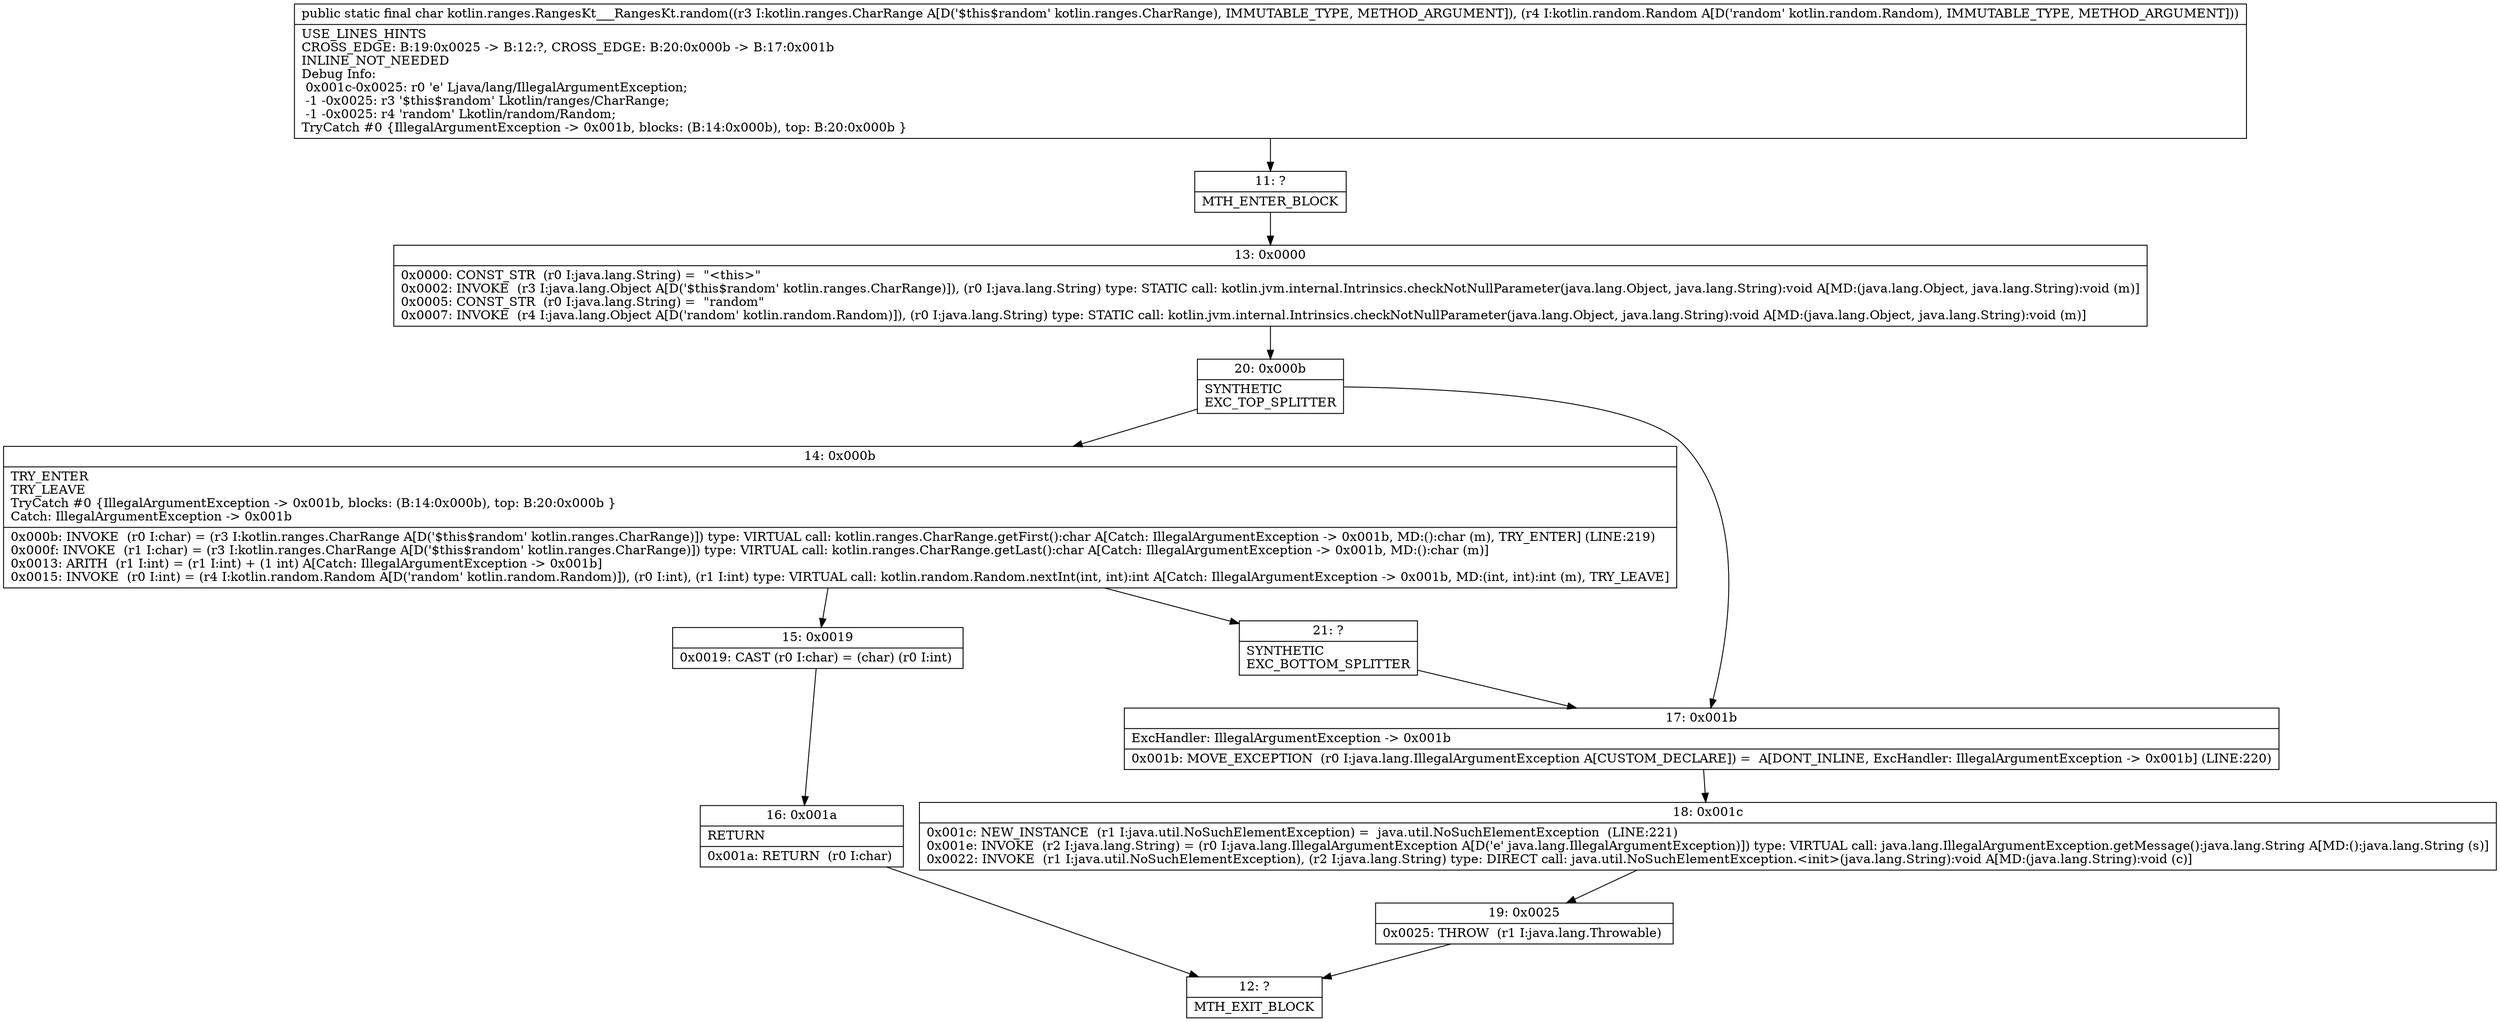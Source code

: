 digraph "CFG forkotlin.ranges.RangesKt___RangesKt.random(Lkotlin\/ranges\/CharRange;Lkotlin\/random\/Random;)C" {
Node_11 [shape=record,label="{11\:\ ?|MTH_ENTER_BLOCK\l}"];
Node_13 [shape=record,label="{13\:\ 0x0000|0x0000: CONST_STR  (r0 I:java.lang.String) =  \"\<this\>\" \l0x0002: INVOKE  (r3 I:java.lang.Object A[D('$this$random' kotlin.ranges.CharRange)]), (r0 I:java.lang.String) type: STATIC call: kotlin.jvm.internal.Intrinsics.checkNotNullParameter(java.lang.Object, java.lang.String):void A[MD:(java.lang.Object, java.lang.String):void (m)]\l0x0005: CONST_STR  (r0 I:java.lang.String) =  \"random\" \l0x0007: INVOKE  (r4 I:java.lang.Object A[D('random' kotlin.random.Random)]), (r0 I:java.lang.String) type: STATIC call: kotlin.jvm.internal.Intrinsics.checkNotNullParameter(java.lang.Object, java.lang.String):void A[MD:(java.lang.Object, java.lang.String):void (m)]\l}"];
Node_20 [shape=record,label="{20\:\ 0x000b|SYNTHETIC\lEXC_TOP_SPLITTER\l}"];
Node_14 [shape=record,label="{14\:\ 0x000b|TRY_ENTER\lTRY_LEAVE\lTryCatch #0 \{IllegalArgumentException \-\> 0x001b, blocks: (B:14:0x000b), top: B:20:0x000b \}\lCatch: IllegalArgumentException \-\> 0x001b\l|0x000b: INVOKE  (r0 I:char) = (r3 I:kotlin.ranges.CharRange A[D('$this$random' kotlin.ranges.CharRange)]) type: VIRTUAL call: kotlin.ranges.CharRange.getFirst():char A[Catch: IllegalArgumentException \-\> 0x001b, MD:():char (m), TRY_ENTER] (LINE:219)\l0x000f: INVOKE  (r1 I:char) = (r3 I:kotlin.ranges.CharRange A[D('$this$random' kotlin.ranges.CharRange)]) type: VIRTUAL call: kotlin.ranges.CharRange.getLast():char A[Catch: IllegalArgumentException \-\> 0x001b, MD:():char (m)]\l0x0013: ARITH  (r1 I:int) = (r1 I:int) + (1 int) A[Catch: IllegalArgumentException \-\> 0x001b]\l0x0015: INVOKE  (r0 I:int) = (r4 I:kotlin.random.Random A[D('random' kotlin.random.Random)]), (r0 I:int), (r1 I:int) type: VIRTUAL call: kotlin.random.Random.nextInt(int, int):int A[Catch: IllegalArgumentException \-\> 0x001b, MD:(int, int):int (m), TRY_LEAVE]\l}"];
Node_15 [shape=record,label="{15\:\ 0x0019|0x0019: CAST (r0 I:char) = (char) (r0 I:int) \l}"];
Node_16 [shape=record,label="{16\:\ 0x001a|RETURN\l|0x001a: RETURN  (r0 I:char) \l}"];
Node_12 [shape=record,label="{12\:\ ?|MTH_EXIT_BLOCK\l}"];
Node_21 [shape=record,label="{21\:\ ?|SYNTHETIC\lEXC_BOTTOM_SPLITTER\l}"];
Node_17 [shape=record,label="{17\:\ 0x001b|ExcHandler: IllegalArgumentException \-\> 0x001b\l|0x001b: MOVE_EXCEPTION  (r0 I:java.lang.IllegalArgumentException A[CUSTOM_DECLARE]) =  A[DONT_INLINE, ExcHandler: IllegalArgumentException \-\> 0x001b] (LINE:220)\l}"];
Node_18 [shape=record,label="{18\:\ 0x001c|0x001c: NEW_INSTANCE  (r1 I:java.util.NoSuchElementException) =  java.util.NoSuchElementException  (LINE:221)\l0x001e: INVOKE  (r2 I:java.lang.String) = (r0 I:java.lang.IllegalArgumentException A[D('e' java.lang.IllegalArgumentException)]) type: VIRTUAL call: java.lang.IllegalArgumentException.getMessage():java.lang.String A[MD:():java.lang.String (s)]\l0x0022: INVOKE  (r1 I:java.util.NoSuchElementException), (r2 I:java.lang.String) type: DIRECT call: java.util.NoSuchElementException.\<init\>(java.lang.String):void A[MD:(java.lang.String):void (c)]\l}"];
Node_19 [shape=record,label="{19\:\ 0x0025|0x0025: THROW  (r1 I:java.lang.Throwable) \l}"];
MethodNode[shape=record,label="{public static final char kotlin.ranges.RangesKt___RangesKt.random((r3 I:kotlin.ranges.CharRange A[D('$this$random' kotlin.ranges.CharRange), IMMUTABLE_TYPE, METHOD_ARGUMENT]), (r4 I:kotlin.random.Random A[D('random' kotlin.random.Random), IMMUTABLE_TYPE, METHOD_ARGUMENT]))  | USE_LINES_HINTS\lCROSS_EDGE: B:19:0x0025 \-\> B:12:?, CROSS_EDGE: B:20:0x000b \-\> B:17:0x001b\lINLINE_NOT_NEEDED\lDebug Info:\l  0x001c\-0x0025: r0 'e' Ljava\/lang\/IllegalArgumentException;\l  \-1 \-0x0025: r3 '$this$random' Lkotlin\/ranges\/CharRange;\l  \-1 \-0x0025: r4 'random' Lkotlin\/random\/Random;\lTryCatch #0 \{IllegalArgumentException \-\> 0x001b, blocks: (B:14:0x000b), top: B:20:0x000b \}\l}"];
MethodNode -> Node_11;Node_11 -> Node_13;
Node_13 -> Node_20;
Node_20 -> Node_14;
Node_20 -> Node_17;
Node_14 -> Node_15;
Node_14 -> Node_21;
Node_15 -> Node_16;
Node_16 -> Node_12;
Node_21 -> Node_17;
Node_17 -> Node_18;
Node_18 -> Node_19;
Node_19 -> Node_12;
}

